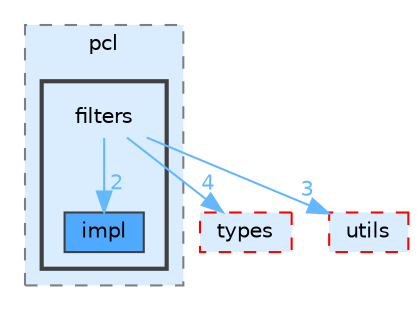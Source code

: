 digraph "src/include/cpp-toolbox/pcl/filters"
{
 // LATEX_PDF_SIZE
  bgcolor="transparent";
  edge [fontname=Helvetica,fontsize=10,labelfontname=Helvetica,labelfontsize=10];
  node [fontname=Helvetica,fontsize=10,shape=box,height=0.2,width=0.4];
  compound=true
  subgraph clusterdir_f66d48d75a3d5d9d9a342840712bf869 {
    graph [ bgcolor="#daedff", pencolor="grey50", label="pcl", fontname=Helvetica,fontsize=10 style="filled,dashed", URL="dir_f66d48d75a3d5d9d9a342840712bf869.html",tooltip=""]
  subgraph clusterdir_db6ed2df9ca48b48cffa25729378b8de {
    graph [ bgcolor="#daedff", pencolor="grey25", label="", fontname=Helvetica,fontsize=10 style="filled,bold", URL="dir_db6ed2df9ca48b48cffa25729378b8de.html",tooltip=""]
    dir_db6ed2df9ca48b48cffa25729378b8de [shape=plaintext, label="filters"];
  dir_15407bf573b84458490d9ee2317432c1 [label="impl", fillcolor="#4ea9ff", color="grey25", style="filled", URL="dir_15407bf573b84458490d9ee2317432c1.html",tooltip=""];
  }
  }
  dir_d073c017754f5bdb7e8e1de8ad13b99a [label="types", fillcolor="#daedff", color="red", style="filled,dashed", URL="dir_d073c017754f5bdb7e8e1de8ad13b99a.html",tooltip=""];
  dir_f67a023f401e335084376ee616e38b67 [label="utils", fillcolor="#daedff", color="red", style="filled,dashed", URL="dir_f67a023f401e335084376ee616e38b67.html",tooltip=""];
  dir_db6ed2df9ca48b48cffa25729378b8de->dir_15407bf573b84458490d9ee2317432c1 [headlabel="2", labeldistance=1.5 headhref="dir_000010_000014.html" href="dir_000010_000014.html" color="steelblue1" fontcolor="steelblue1"];
  dir_db6ed2df9ca48b48cffa25729378b8de->dir_d073c017754f5bdb7e8e1de8ad13b99a [headlabel="4", labeldistance=1.5 headhref="dir_000010_000026.html" href="dir_000010_000026.html" color="steelblue1" fontcolor="steelblue1"];
  dir_db6ed2df9ca48b48cffa25729378b8de->dir_f67a023f401e335084376ee616e38b67 [headlabel="3", labeldistance=1.5 headhref="dir_000010_000027.html" href="dir_000010_000027.html" color="steelblue1" fontcolor="steelblue1"];
}
